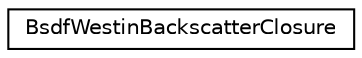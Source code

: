 digraph G
{
  edge [fontname="Helvetica",fontsize="10",labelfontname="Helvetica",labelfontsize="10"];
  node [fontname="Helvetica",fontsize="10",shape=record];
  rankdir=LR;
  Node1 [label="BsdfWestinBackscatterClosure",height=0.2,width=0.4,color="black", fillcolor="white", style="filled",URL="$dd/d29/structBsdfWestinBackscatterClosure.html"];
}
